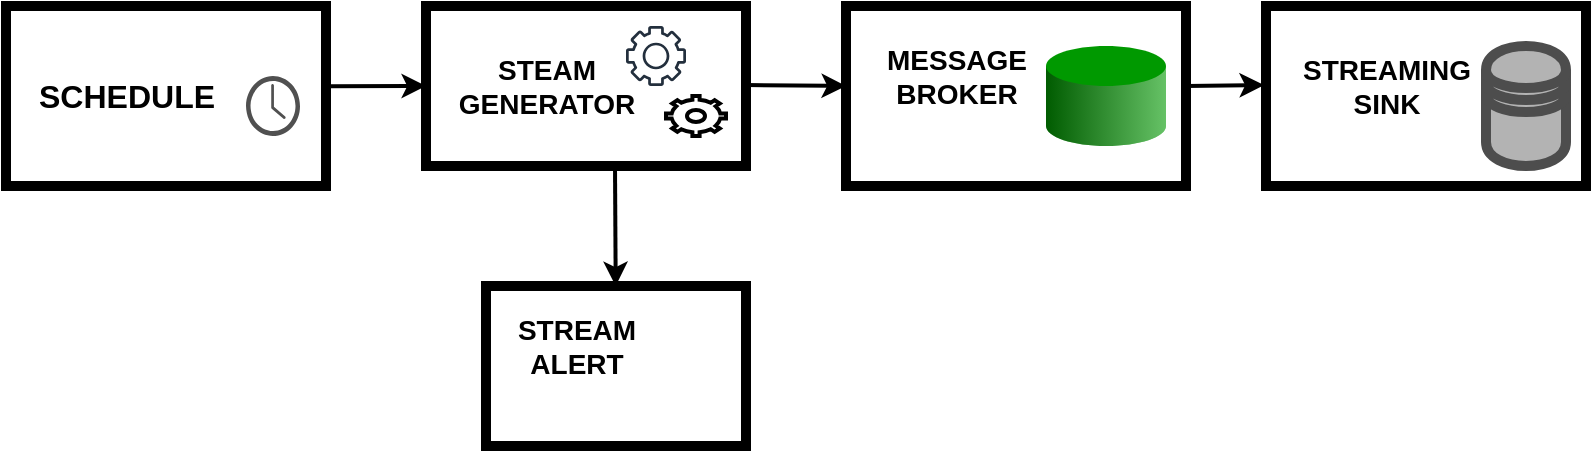 <mxfile version="18.1.3" type="github">
  <diagram id="enSJN7nPV-wxSySBar9t" name="Page-1">
    <mxGraphModel dx="868" dy="450" grid="1" gridSize="10" guides="1" tooltips="1" connect="1" arrows="1" fold="1" page="1" pageScale="1" pageWidth="827" pageHeight="1169" math="0" shadow="0">
      <root>
        <mxCell id="0" />
        <mxCell id="1" parent="0" />
        <mxCell id="5It37EYtNCBh6VqoB0bP-1" value="" style="rounded=0;whiteSpace=wrap;html=1;strokeWidth=5;" vertex="1" parent="1">
          <mxGeometry x="30" y="300" width="160" height="90" as="geometry" />
        </mxCell>
        <mxCell id="5It37EYtNCBh6VqoB0bP-2" value="&lt;b style=&quot;font-size: 16px;&quot;&gt;&lt;font style=&quot;font-size: 16px;&quot;&gt;SCHEDULE&lt;/font&gt;&lt;/b&gt;" style="text;html=1;resizable=0;autosize=1;align=center;verticalAlign=middle;points=[];fillColor=none;strokeColor=none;rounded=0;fontSize=16;" vertex="1" parent="1">
          <mxGeometry x="40" y="335" width="100" height="20" as="geometry" />
        </mxCell>
        <mxCell id="5It37EYtNCBh6VqoB0bP-3" value="" style="endArrow=classic;html=1;rounded=0;fontSize=21;exitX=1.005;exitY=0.446;exitDx=0;exitDy=0;exitPerimeter=0;strokeWidth=2;" edge="1" parent="1" source="5It37EYtNCBh6VqoB0bP-1">
          <mxGeometry width="50" height="50" relative="1" as="geometry">
            <mxPoint x="390" y="390" as="sourcePoint" />
            <mxPoint x="240" y="340" as="targetPoint" />
          </mxGeometry>
        </mxCell>
        <mxCell id="5It37EYtNCBh6VqoB0bP-4" value="" style="rounded=0;whiteSpace=wrap;html=1;strokeWidth=5;" vertex="1" parent="1">
          <mxGeometry x="240" y="300" width="160" height="80" as="geometry" />
        </mxCell>
        <mxCell id="5It37EYtNCBh6VqoB0bP-5" value="&lt;b style=&quot;font-size: 14px;&quot;&gt;&lt;font style=&quot;font-size: 14px;&quot;&gt;STEAM&lt;br style=&quot;font-size: 14px;&quot;&gt;GENERATOR&lt;br style=&quot;font-size: 14px;&quot;&gt;&lt;/font&gt;&lt;/b&gt;" style="text;html=1;resizable=0;autosize=1;align=center;verticalAlign=middle;points=[];fillColor=none;strokeColor=none;rounded=0;fontSize=14;" vertex="1" parent="1">
          <mxGeometry x="250" y="320" width="100" height="40" as="geometry" />
        </mxCell>
        <mxCell id="5It37EYtNCBh6VqoB0bP-6" value="" style="endArrow=classic;html=1;rounded=0;fontSize=21;exitX=1.005;exitY=0.446;exitDx=0;exitDy=0;exitPerimeter=0;strokeWidth=2;" edge="1" parent="1">
          <mxGeometry width="50" height="50" relative="1" as="geometry">
            <mxPoint x="400" y="339.5" as="sourcePoint" />
            <mxPoint x="450" y="340" as="targetPoint" />
          </mxGeometry>
        </mxCell>
        <mxCell id="5It37EYtNCBh6VqoB0bP-8" value="" style="rounded=0;whiteSpace=wrap;html=1;strokeWidth=5;" vertex="1" parent="1">
          <mxGeometry x="450" y="300" width="170" height="90" as="geometry" />
        </mxCell>
        <mxCell id="5It37EYtNCBh6VqoB0bP-9" value="&lt;b style=&quot;font-size: 14px;&quot;&gt;&lt;font style=&quot;font-size: 14px;&quot;&gt;MESSAGE&lt;br&gt;BROKER&lt;br style=&quot;font-size: 14px;&quot;&gt;&lt;/font&gt;&lt;/b&gt;" style="text;html=1;resizable=0;autosize=1;align=center;verticalAlign=middle;points=[];fillColor=none;strokeColor=none;rounded=0;fontSize=14;" vertex="1" parent="1">
          <mxGeometry x="460" y="315" width="90" height="40" as="geometry" />
        </mxCell>
        <mxCell id="5It37EYtNCBh6VqoB0bP-10" value="" style="endArrow=classic;html=1;rounded=0;fontSize=21;strokeWidth=2;" edge="1" parent="1">
          <mxGeometry width="50" height="50" relative="1" as="geometry">
            <mxPoint x="620" y="340" as="sourcePoint" />
            <mxPoint x="659" y="339.52" as="targetPoint" />
          </mxGeometry>
        </mxCell>
        <mxCell id="5It37EYtNCBh6VqoB0bP-11" value="" style="rounded=0;whiteSpace=wrap;html=1;strokeWidth=5;" vertex="1" parent="1">
          <mxGeometry x="660" y="300" width="160" height="90" as="geometry" />
        </mxCell>
        <mxCell id="5It37EYtNCBh6VqoB0bP-12" value="&lt;b style=&quot;font-size: 14px;&quot;&gt;&lt;font style=&quot;font-size: 14px;&quot;&gt;STREAMING&lt;br&gt;SINK&lt;br style=&quot;font-size: 14px;&quot;&gt;&lt;/font&gt;&lt;/b&gt;" style="text;html=1;resizable=0;autosize=1;align=center;verticalAlign=middle;points=[];fillColor=none;strokeColor=none;rounded=0;fontSize=14;" vertex="1" parent="1">
          <mxGeometry x="670" y="320" width="100" height="40" as="geometry" />
        </mxCell>
        <mxCell id="5It37EYtNCBh6VqoB0bP-13" value="" style="endArrow=classic;html=1;rounded=0;fontSize=21;strokeWidth=2;" edge="1" parent="1">
          <mxGeometry width="50" height="50" relative="1" as="geometry">
            <mxPoint x="334.5" y="380" as="sourcePoint" />
            <mxPoint x="334.85" y="440" as="targetPoint" />
          </mxGeometry>
        </mxCell>
        <mxCell id="5It37EYtNCBh6VqoB0bP-14" value="" style="rounded=0;whiteSpace=wrap;html=1;strokeWidth=5;" vertex="1" parent="1">
          <mxGeometry x="270" y="440" width="130" height="80" as="geometry" />
        </mxCell>
        <mxCell id="5It37EYtNCBh6VqoB0bP-15" value="&lt;b style=&quot;font-size: 14px;&quot;&gt;&lt;font style=&quot;font-size: 14px;&quot;&gt;STREAM&lt;br&gt;ALERT&lt;br style=&quot;font-size: 14px;&quot;&gt;&lt;/font&gt;&lt;/b&gt;" style="text;html=1;resizable=0;autosize=1;align=center;verticalAlign=middle;points=[];fillColor=none;strokeColor=none;rounded=0;fontSize=14;" vertex="1" parent="1">
          <mxGeometry x="280" y="450" width="70" height="40" as="geometry" />
        </mxCell>
        <mxCell id="5It37EYtNCBh6VqoB0bP-17" value="" style="shape=image;html=1;verticalAlign=top;verticalLabelPosition=bottom;labelBackgroundColor=#ffffff;imageAspect=0;aspect=fixed;image=https://cdn1.iconfinder.com/data/icons/christmas-line-version-free/100/christmas_line-15-128.png;fontSize=14;strokeWidth=5;" vertex="1" parent="1">
          <mxGeometry x="350" y="460" width="40" height="40" as="geometry" />
        </mxCell>
        <mxCell id="5It37EYtNCBh6VqoB0bP-18" value="" style="sketch=0;pointerEvents=1;shadow=0;dashed=0;html=1;strokeColor=none;fillColor=#505050;labelPosition=center;verticalLabelPosition=bottom;verticalAlign=top;outlineConnect=0;align=center;shape=mxgraph.office.concepts.clock;fontSize=14;" vertex="1" parent="1">
          <mxGeometry x="150" y="335" width="27" height="30" as="geometry" />
        </mxCell>
        <mxCell id="5It37EYtNCBh6VqoB0bP-23" value="" style="sketch=0;outlineConnect=0;fontColor=#232F3E;gradientColor=none;fillColor=#232F3D;strokeColor=none;dashed=0;verticalLabelPosition=bottom;verticalAlign=top;align=center;html=1;fontSize=12;fontStyle=0;aspect=fixed;pointerEvents=1;shape=mxgraph.aws4.gear;" vertex="1" parent="1">
          <mxGeometry x="340" y="310" width="30" height="30" as="geometry" />
        </mxCell>
        <mxCell id="5It37EYtNCBh6VqoB0bP-24" value="" style="html=1;verticalLabelPosition=bottom;align=center;labelBackgroundColor=#ffffff;verticalAlign=top;strokeWidth=2;strokeColor=#000000;shadow=0;dashed=0;shape=mxgraph.ios7.icons.settings;fontSize=14;" vertex="1" parent="1">
          <mxGeometry x="360" y="345" width="30" height="20" as="geometry" />
        </mxCell>
        <mxCell id="5It37EYtNCBh6VqoB0bP-25" value="" style="verticalLabelPosition=bottom;verticalAlign=top;html=1;shape=mxgraph.infographic.cylinder;fillColor=#009900;strokeColor=none;fontSize=14;" vertex="1" parent="1">
          <mxGeometry x="550" y="320" width="60" height="50" as="geometry" />
        </mxCell>
        <mxCell id="5It37EYtNCBh6VqoB0bP-35" value="" style="shape=datastore;whiteSpace=wrap;html=1;fontSize=14;strokeColor=#4D4D4D;strokeWidth=5;fillColor=#B3B3B3;" vertex="1" parent="1">
          <mxGeometry x="770" y="320" width="40" height="60" as="geometry" />
        </mxCell>
      </root>
    </mxGraphModel>
  </diagram>
</mxfile>
